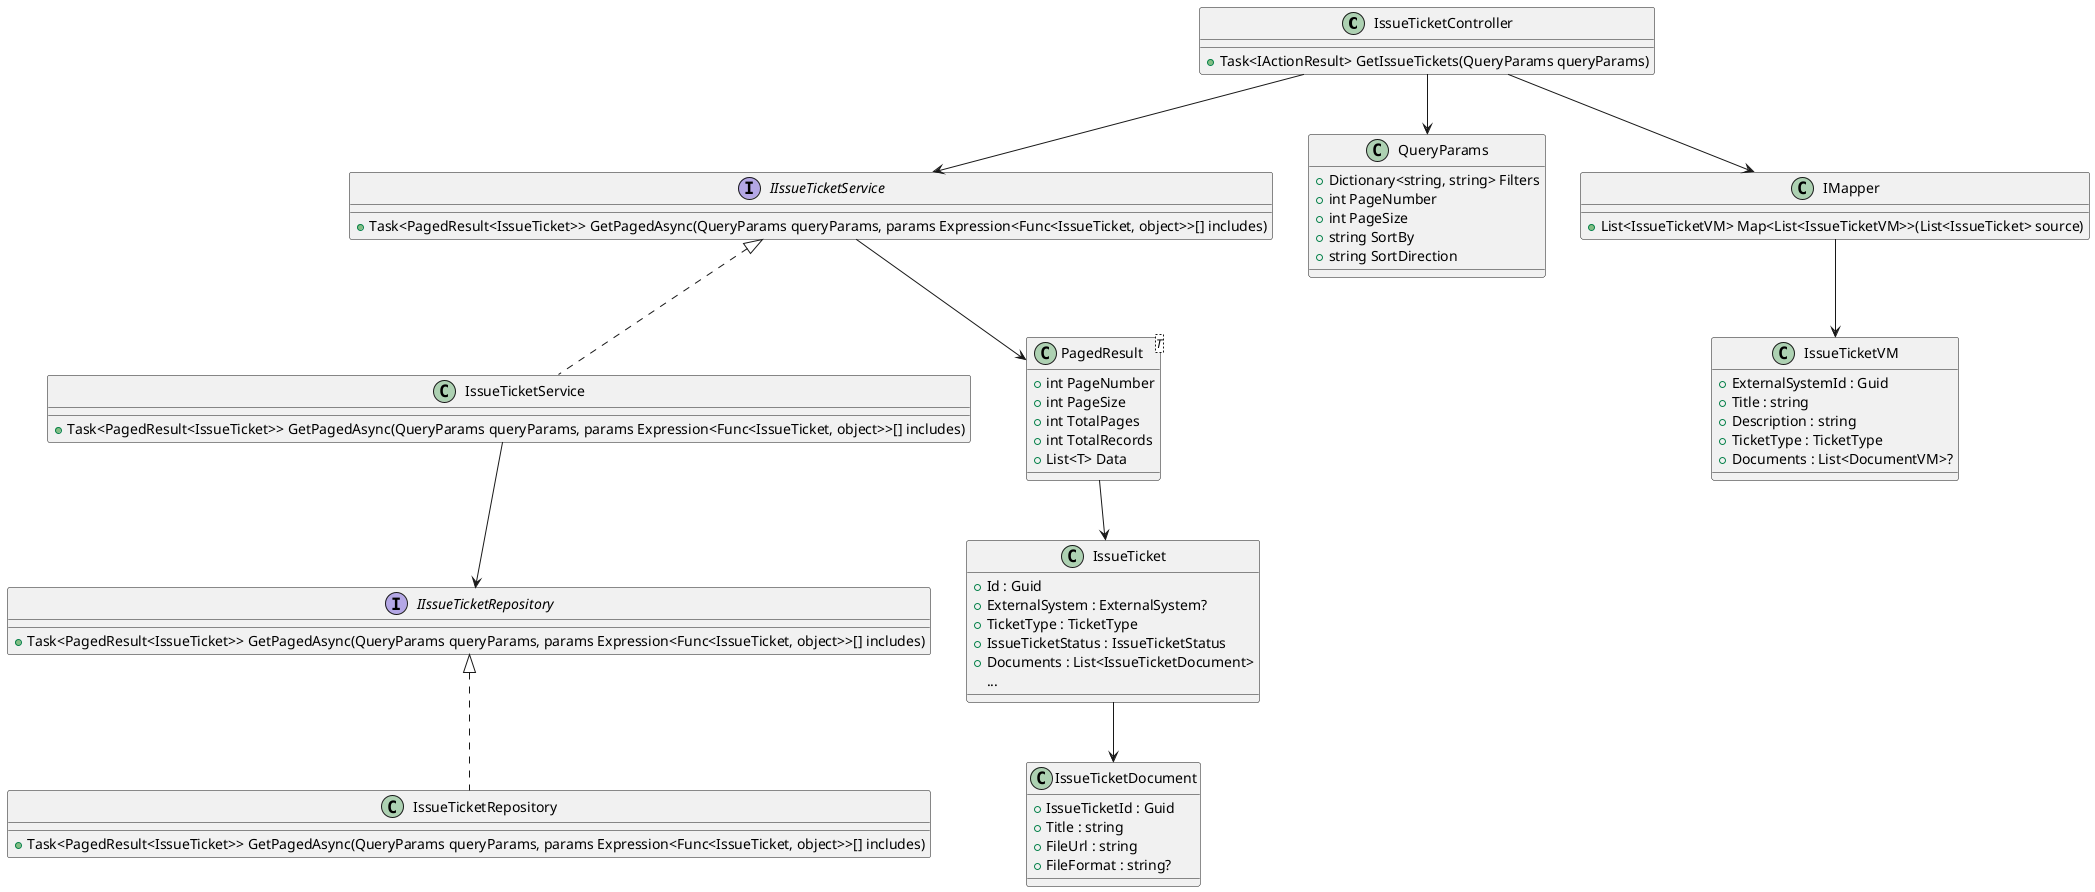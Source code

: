 @startuml
class IssueTicketController {
    + Task<IActionResult> GetIssueTickets(QueryParams queryParams)
}

interface IIssueTicketService {
    + Task<PagedResult<IssueTicket>> GetPagedAsync(QueryParams queryParams, params Expression<Func<IssueTicket, object>>[] includes)
}

class IssueTicketService {
    + Task<PagedResult<IssueTicket>> GetPagedAsync(QueryParams queryParams, params Expression<Func<IssueTicket, object>>[] includes)
}

interface IIssueTicketRepository {
    + Task<PagedResult<IssueTicket>> GetPagedAsync(QueryParams queryParams, params Expression<Func<IssueTicket, object>>[] includes)
}

class IssueTicketRepository {
    + Task<PagedResult<IssueTicket>> GetPagedAsync(QueryParams queryParams, params Expression<Func<IssueTicket, object>>[] includes)
}

class QueryParams {
    + Dictionary<string, string> Filters
    + int PageNumber
    + int PageSize
    + string SortBy
    + string SortDirection
}

class PagedResult<T> {
    + int PageNumber
    + int PageSize
    + int TotalPages
    + int TotalRecords
    + List<T> Data
}

class IssueTicket {
    +Id : Guid 
    +ExternalSystem : ExternalSystem?
    +TicketType : TicketType
    +IssueTicketStatus : IssueTicketStatus 
    +Documents : List<IssueTicketDocument>
    ...
}

class IssueTicketVM {
    +ExternalSystemId : Guid
    +Title : string
    +Description : string
    +TicketType : TicketType
    +Documents : List<DocumentVM>?
}

class IssueTicketDocument {
    +IssueTicketId : Guid
    +Title : string
    +FileUrl : string
    +FileFormat : string?
}

class IMapper {
    + List<IssueTicketVM> Map<List<IssueTicketVM>>(List<IssueTicket> source)
}

IssueTicketController --> IIssueTicketService
IIssueTicketService <|.. IssueTicketService
IssueTicketService --> IIssueTicketRepository
IIssueTicketRepository <|.. IssueTicketRepository
IssueTicketController --> QueryParams
IIssueTicketService --> PagedResult
IssueTicket --> IssueTicketDocument
IssueTicketController --> IMapper
IMapper --> IssueTicketVM
PagedResult --> IssueTicket

@enduml